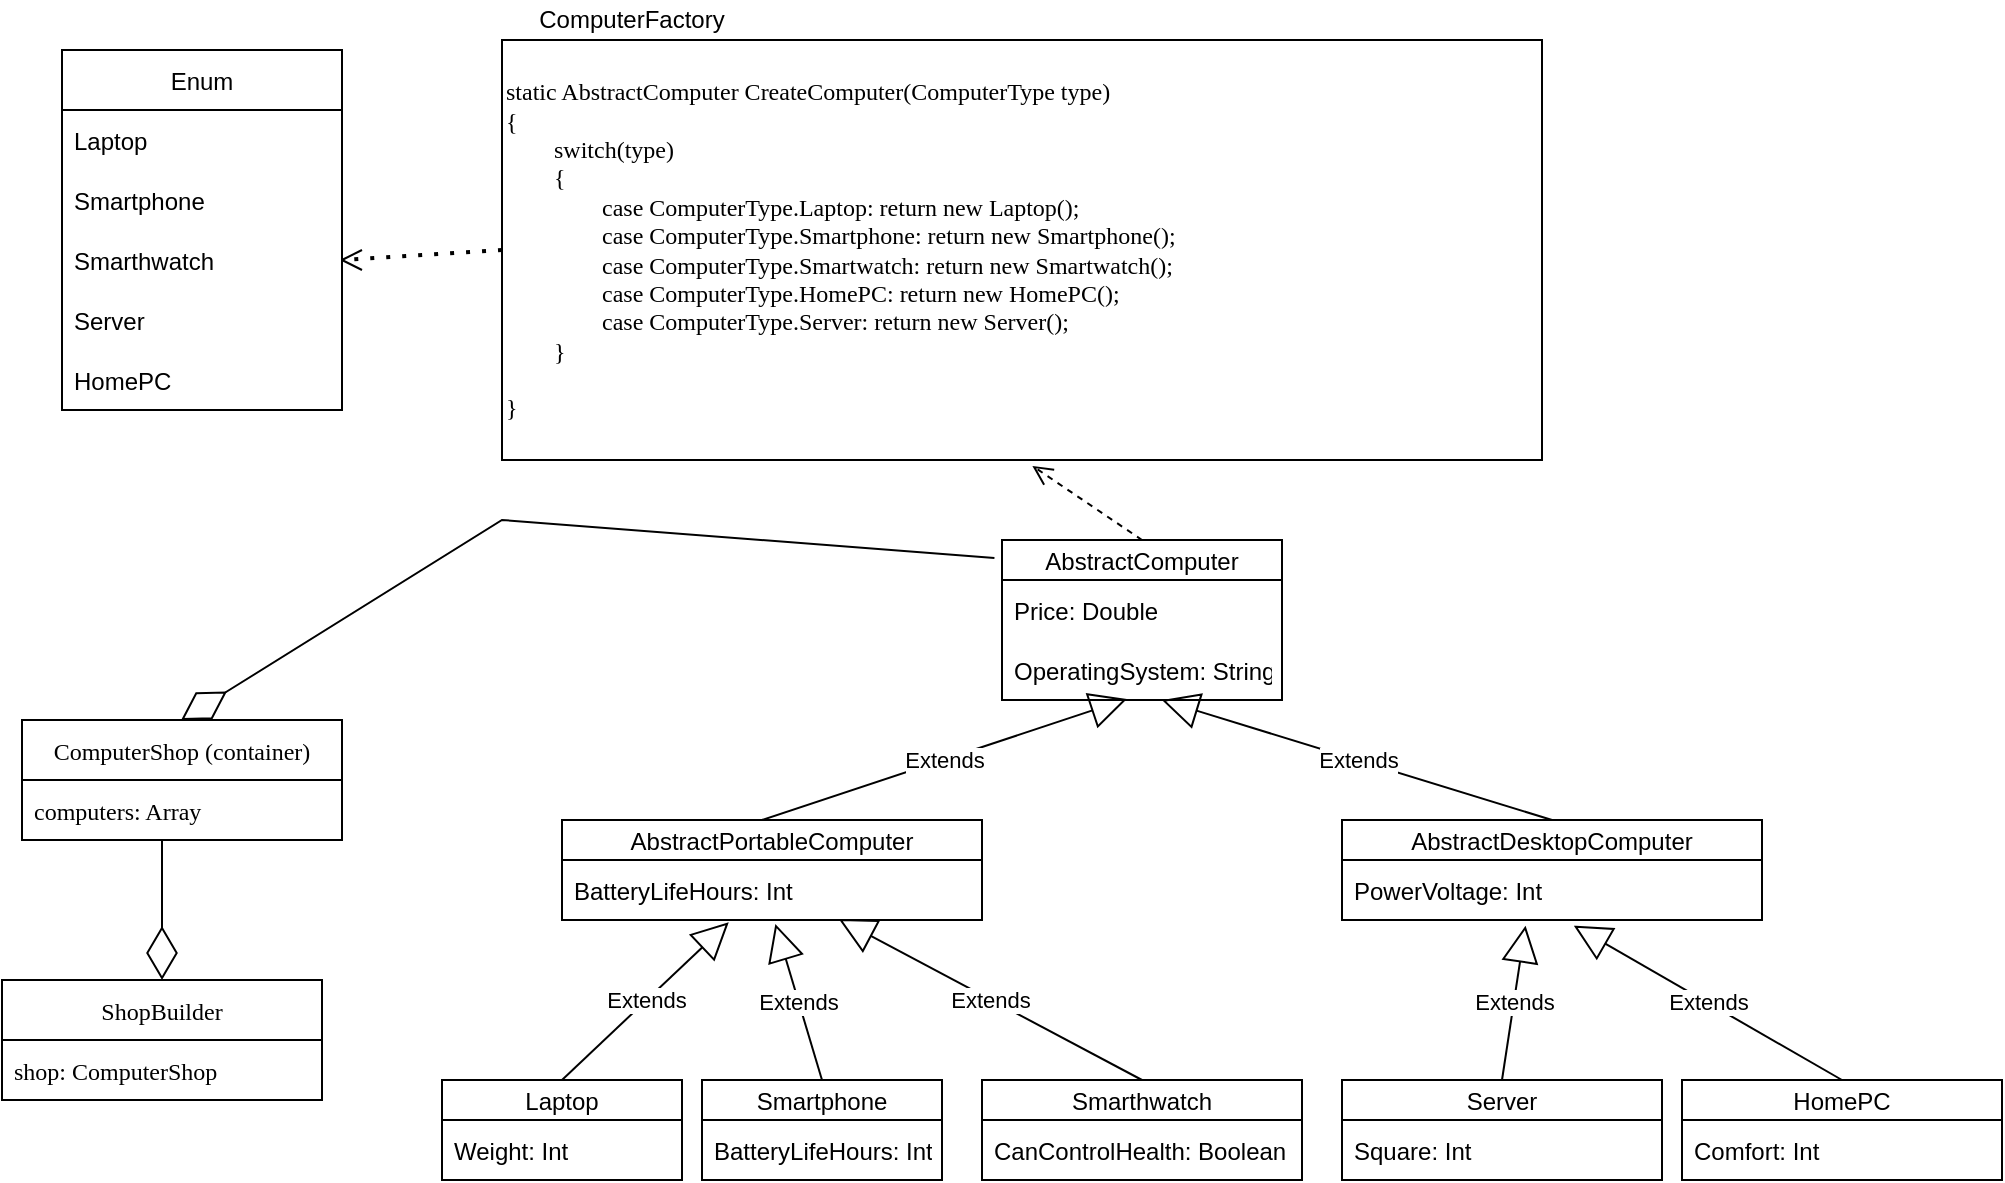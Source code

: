 <mxfile version="16.6.1" type="device"><diagram id="Qj5O9laxvKEq0ASkFgEU" name="Page-1"><mxGraphModel dx="1310" dy="561" grid="1" gridSize="10" guides="1" tooltips="1" connect="1" arrows="1" fold="1" page="1" pageScale="1" pageWidth="850" pageHeight="1100" math="0" shadow="0"><root><mxCell id="0"/><mxCell id="1" parent="0"/><mxCell id="Mh1VIfK_qYwwNh3eHRlK-7" value="AbstractComputer" style="swimlane;fontStyle=0;childLayout=stackLayout;horizontal=1;startSize=20;horizontalStack=0;resizeParent=1;resizeParentMax=0;resizeLast=0;collapsible=1;marginBottom=0;" vertex="1" parent="1"><mxGeometry x="600" y="270" width="140" height="80" as="geometry"/></mxCell><mxCell id="Mh1VIfK_qYwwNh3eHRlK-17" value="Price: Double" style="text;strokeColor=none;fillColor=none;align=left;verticalAlign=middle;spacingLeft=4;spacingRight=4;overflow=hidden;points=[[0,0.5],[1,0.5]];portConstraint=eastwest;rotatable=0;" vertex="1" parent="Mh1VIfK_qYwwNh3eHRlK-7"><mxGeometry y="20" width="140" height="30" as="geometry"/></mxCell><mxCell id="Mh1VIfK_qYwwNh3eHRlK-40" value="OperatingSystem: String" style="text;strokeColor=none;fillColor=none;align=left;verticalAlign=middle;spacingLeft=4;spacingRight=4;overflow=hidden;points=[[0,0.5],[1,0.5]];portConstraint=eastwest;rotatable=0;" vertex="1" parent="Mh1VIfK_qYwwNh3eHRlK-7"><mxGeometry y="50" width="140" height="30" as="geometry"/></mxCell><mxCell id="Mh1VIfK_qYwwNh3eHRlK-11" value="AbstractPortableComputer" style="swimlane;fontStyle=0;childLayout=stackLayout;horizontal=1;startSize=20;horizontalStack=0;resizeParent=1;resizeParentMax=0;resizeLast=0;collapsible=1;marginBottom=0;" vertex="1" parent="1"><mxGeometry x="380" y="410" width="210" height="50" as="geometry"/></mxCell><mxCell id="Mh1VIfK_qYwwNh3eHRlK-26" value="BatteryLifeHours: Int" style="text;strokeColor=none;fillColor=none;align=left;verticalAlign=middle;spacingLeft=4;spacingRight=4;overflow=hidden;points=[[0,0.5],[1,0.5]];portConstraint=eastwest;rotatable=0;" vertex="1" parent="Mh1VIfK_qYwwNh3eHRlK-11"><mxGeometry y="20" width="210" height="30" as="geometry"/></mxCell><mxCell id="Mh1VIfK_qYwwNh3eHRlK-13" value="AbstractDesktopComputer" style="swimlane;fontStyle=0;childLayout=stackLayout;horizontal=1;startSize=20;horizontalStack=0;resizeParent=1;resizeParentMax=0;resizeLast=0;collapsible=1;marginBottom=0;" vertex="1" parent="1"><mxGeometry x="770" y="410" width="210" height="50" as="geometry"/></mxCell><mxCell id="Mh1VIfK_qYwwNh3eHRlK-27" value="PowerVoltage: Int" style="text;strokeColor=none;fillColor=none;align=left;verticalAlign=middle;spacingLeft=4;spacingRight=4;overflow=hidden;points=[[0,0.5],[1,0.5]];portConstraint=eastwest;rotatable=0;" vertex="1" parent="Mh1VIfK_qYwwNh3eHRlK-13"><mxGeometry y="20" width="210" height="30" as="geometry"/></mxCell><mxCell id="Mh1VIfK_qYwwNh3eHRlK-15" value="Laptop" style="swimlane;fontStyle=0;childLayout=stackLayout;horizontal=1;startSize=20;horizontalStack=0;resizeParent=1;resizeParentMax=0;resizeLast=0;collapsible=1;marginBottom=0;" vertex="1" parent="1"><mxGeometry x="320" y="540" width="120" height="50" as="geometry"/></mxCell><mxCell id="Mh1VIfK_qYwwNh3eHRlK-35" value="Weight: Int" style="text;strokeColor=none;fillColor=none;align=left;verticalAlign=middle;spacingLeft=4;spacingRight=4;overflow=hidden;points=[[0,0.5],[1,0.5]];portConstraint=eastwest;rotatable=0;" vertex="1" parent="Mh1VIfK_qYwwNh3eHRlK-15"><mxGeometry y="20" width="120" height="30" as="geometry"/></mxCell><mxCell id="Mh1VIfK_qYwwNh3eHRlK-20" value="Smartphone" style="swimlane;fontStyle=0;childLayout=stackLayout;horizontal=1;startSize=20;horizontalStack=0;resizeParent=1;resizeParentMax=0;resizeLast=0;collapsible=1;marginBottom=0;" vertex="1" parent="1"><mxGeometry x="450" y="540" width="120" height="50" as="geometry"/></mxCell><mxCell id="Mh1VIfK_qYwwNh3eHRlK-38" value="BatteryLifeHours: Int" style="text;strokeColor=none;fillColor=none;align=left;verticalAlign=middle;spacingLeft=4;spacingRight=4;overflow=hidden;points=[[0,0.5],[1,0.5]];portConstraint=eastwest;rotatable=0;" vertex="1" parent="Mh1VIfK_qYwwNh3eHRlK-20"><mxGeometry y="20" width="120" height="30" as="geometry"/></mxCell><mxCell id="Mh1VIfK_qYwwNh3eHRlK-21" value="Smarthwatch" style="swimlane;fontStyle=0;childLayout=stackLayout;horizontal=1;startSize=20;horizontalStack=0;resizeParent=1;resizeParentMax=0;resizeLast=0;collapsible=1;marginBottom=0;" vertex="1" parent="1"><mxGeometry x="590" y="540" width="160" height="50" as="geometry"/></mxCell><mxCell id="Mh1VIfK_qYwwNh3eHRlK-39" value="CanControlHealth: Boolean" style="text;strokeColor=none;fillColor=none;align=left;verticalAlign=middle;spacingLeft=4;spacingRight=4;overflow=hidden;points=[[0,0.5],[1,0.5]];portConstraint=eastwest;rotatable=0;" vertex="1" parent="Mh1VIfK_qYwwNh3eHRlK-21"><mxGeometry y="20" width="160" height="30" as="geometry"/></mxCell><mxCell id="Mh1VIfK_qYwwNh3eHRlK-41" value="Server" style="swimlane;fontStyle=0;childLayout=stackLayout;horizontal=1;startSize=20;horizontalStack=0;resizeParent=1;resizeParentMax=0;resizeLast=0;collapsible=1;marginBottom=0;" vertex="1" parent="1"><mxGeometry x="770" y="540" width="160" height="50" as="geometry"/></mxCell><mxCell id="Mh1VIfK_qYwwNh3eHRlK-42" value="Square: Int" style="text;strokeColor=none;fillColor=none;align=left;verticalAlign=middle;spacingLeft=4;spacingRight=4;overflow=hidden;points=[[0,0.5],[1,0.5]];portConstraint=eastwest;rotatable=0;" vertex="1" parent="Mh1VIfK_qYwwNh3eHRlK-41"><mxGeometry y="20" width="160" height="30" as="geometry"/></mxCell><mxCell id="Mh1VIfK_qYwwNh3eHRlK-44" value="HomePC" style="swimlane;fontStyle=0;childLayout=stackLayout;horizontal=1;startSize=20;horizontalStack=0;resizeParent=1;resizeParentMax=0;resizeLast=0;collapsible=1;marginBottom=0;" vertex="1" parent="1"><mxGeometry x="940" y="540" width="160" height="50" as="geometry"/></mxCell><mxCell id="Mh1VIfK_qYwwNh3eHRlK-45" value="Comfort: Int" style="text;strokeColor=none;fillColor=none;align=left;verticalAlign=middle;spacingLeft=4;spacingRight=4;overflow=hidden;points=[[0,0.5],[1,0.5]];portConstraint=eastwest;rotatable=0;" vertex="1" parent="Mh1VIfK_qYwwNh3eHRlK-44"><mxGeometry y="20" width="160" height="30" as="geometry"/></mxCell><mxCell id="Mh1VIfK_qYwwNh3eHRlK-49" value="Enum" style="swimlane;fontStyle=0;childLayout=stackLayout;horizontal=1;startSize=30;horizontalStack=0;resizeParent=1;resizeParentMax=0;resizeLast=0;collapsible=1;marginBottom=0;" vertex="1" parent="1"><mxGeometry x="130" y="25" width="140" height="180" as="geometry"/></mxCell><mxCell id="Mh1VIfK_qYwwNh3eHRlK-50" value="Laptop" style="text;strokeColor=none;fillColor=none;align=left;verticalAlign=middle;spacingLeft=4;spacingRight=4;overflow=hidden;points=[[0,0.5],[1,0.5]];portConstraint=eastwest;rotatable=0;" vertex="1" parent="Mh1VIfK_qYwwNh3eHRlK-49"><mxGeometry y="30" width="140" height="30" as="geometry"/></mxCell><mxCell id="Mh1VIfK_qYwwNh3eHRlK-51" value="Smartphone" style="text;strokeColor=none;fillColor=none;align=left;verticalAlign=middle;spacingLeft=4;spacingRight=4;overflow=hidden;points=[[0,0.5],[1,0.5]];portConstraint=eastwest;rotatable=0;" vertex="1" parent="Mh1VIfK_qYwwNh3eHRlK-49"><mxGeometry y="60" width="140" height="30" as="geometry"/></mxCell><mxCell id="Mh1VIfK_qYwwNh3eHRlK-52" value="Smarthwatch" style="text;strokeColor=none;fillColor=none;align=left;verticalAlign=middle;spacingLeft=4;spacingRight=4;overflow=hidden;points=[[0,0.5],[1,0.5]];portConstraint=eastwest;rotatable=0;" vertex="1" parent="Mh1VIfK_qYwwNh3eHRlK-49"><mxGeometry y="90" width="140" height="30" as="geometry"/></mxCell><mxCell id="Mh1VIfK_qYwwNh3eHRlK-60" value="Server" style="text;strokeColor=none;fillColor=none;align=left;verticalAlign=middle;spacingLeft=4;spacingRight=4;overflow=hidden;points=[[0,0.5],[1,0.5]];portConstraint=eastwest;rotatable=0;" vertex="1" parent="Mh1VIfK_qYwwNh3eHRlK-49"><mxGeometry y="120" width="140" height="30" as="geometry"/></mxCell><mxCell id="Mh1VIfK_qYwwNh3eHRlK-61" value="HomePC" style="text;strokeColor=none;fillColor=none;align=left;verticalAlign=middle;spacingLeft=4;spacingRight=4;overflow=hidden;points=[[0,0.5],[1,0.5]];portConstraint=eastwest;rotatable=0;" vertex="1" parent="Mh1VIfK_qYwwNh3eHRlK-49"><mxGeometry y="150" width="140" height="30" as="geometry"/></mxCell><mxCell id="Mh1VIfK_qYwwNh3eHRlK-53" value="Extends" style="endArrow=block;endSize=16;endFill=0;html=1;rounded=0;entryX=0.397;entryY=1.039;entryDx=0;entryDy=0;entryPerimeter=0;exitX=0.5;exitY=0;exitDx=0;exitDy=0;" edge="1" parent="1" source="Mh1VIfK_qYwwNh3eHRlK-15" target="Mh1VIfK_qYwwNh3eHRlK-26"><mxGeometry width="160" relative="1" as="geometry"><mxPoint x="350" y="490" as="sourcePoint"/><mxPoint x="510" y="490" as="targetPoint"/></mxGeometry></mxCell><mxCell id="Mh1VIfK_qYwwNh3eHRlK-54" value="Extends" style="endArrow=block;endSize=16;endFill=0;html=1;rounded=0;entryX=0.508;entryY=1.067;entryDx=0;entryDy=0;entryPerimeter=0;exitX=0.5;exitY=0;exitDx=0;exitDy=0;" edge="1" parent="1" source="Mh1VIfK_qYwwNh3eHRlK-20" target="Mh1VIfK_qYwwNh3eHRlK-26"><mxGeometry width="160" relative="1" as="geometry"><mxPoint x="390" y="550" as="sourcePoint"/><mxPoint x="473.37" y="471.17" as="targetPoint"/></mxGeometry></mxCell><mxCell id="Mh1VIfK_qYwwNh3eHRlK-55" value="Extends" style="endArrow=block;endSize=16;endFill=0;html=1;rounded=0;entryX=0.659;entryY=0.983;entryDx=0;entryDy=0;entryPerimeter=0;exitX=0.5;exitY=0;exitDx=0;exitDy=0;" edge="1" parent="1" source="Mh1VIfK_qYwwNh3eHRlK-21" target="Mh1VIfK_qYwwNh3eHRlK-26"><mxGeometry width="160" relative="1" as="geometry"><mxPoint x="520" y="550" as="sourcePoint"/><mxPoint x="496.68" y="472.01" as="targetPoint"/></mxGeometry></mxCell><mxCell id="Mh1VIfK_qYwwNh3eHRlK-56" value="Extends" style="endArrow=block;endSize=16;endFill=0;html=1;rounded=0;entryX=0.446;entryY=0.983;entryDx=0;entryDy=0;entryPerimeter=0;exitX=0.476;exitY=0;exitDx=0;exitDy=0;exitPerimeter=0;" edge="1" parent="1" source="Mh1VIfK_qYwwNh3eHRlK-11" target="Mh1VIfK_qYwwNh3eHRlK-40"><mxGeometry width="160" relative="1" as="geometry"><mxPoint x="390" y="550" as="sourcePoint"/><mxPoint x="473.37" y="471.17" as="targetPoint"/></mxGeometry></mxCell><mxCell id="Mh1VIfK_qYwwNh3eHRlK-57" value="Extends" style="endArrow=block;endSize=16;endFill=0;html=1;rounded=0;entryX=0.571;entryY=1;entryDx=0;entryDy=0;entryPerimeter=0;exitX=0.5;exitY=0;exitDx=0;exitDy=0;" edge="1" parent="1" source="Mh1VIfK_qYwwNh3eHRlK-13" target="Mh1VIfK_qYwwNh3eHRlK-40"><mxGeometry width="160" relative="1" as="geometry"><mxPoint x="489.96" y="420" as="sourcePoint"/><mxPoint x="672.44" y="359.49" as="targetPoint"/></mxGeometry></mxCell><mxCell id="Mh1VIfK_qYwwNh3eHRlK-58" value="Extends" style="endArrow=block;endSize=16;endFill=0;html=1;rounded=0;exitX=0.5;exitY=0;exitDx=0;exitDy=0;entryX=0.437;entryY=1.094;entryDx=0;entryDy=0;entryPerimeter=0;" edge="1" parent="1" source="Mh1VIfK_qYwwNh3eHRlK-41" target="Mh1VIfK_qYwwNh3eHRlK-27"><mxGeometry width="160" relative="1" as="geometry"><mxPoint x="489.96" y="420" as="sourcePoint"/><mxPoint x="830" y="510" as="targetPoint"/></mxGeometry></mxCell><mxCell id="Mh1VIfK_qYwwNh3eHRlK-59" value="Extends" style="endArrow=block;endSize=16;endFill=0;html=1;rounded=0;exitX=0.5;exitY=0;exitDx=0;exitDy=0;entryX=0.552;entryY=1.094;entryDx=0;entryDy=0;entryPerimeter=0;" edge="1" parent="1" source="Mh1VIfK_qYwwNh3eHRlK-44" target="Mh1VIfK_qYwwNh3eHRlK-27"><mxGeometry width="160" relative="1" as="geometry"><mxPoint x="860" y="550" as="sourcePoint"/><mxPoint x="871.77" y="472.82" as="targetPoint"/></mxGeometry></mxCell><mxCell id="Mh1VIfK_qYwwNh3eHRlK-64" value="&lt;div&gt;static AbstractComputer CreateComputer(ComputerType type)&lt;/div&gt;&lt;div&gt;{&lt;/div&gt;&lt;div&gt;&lt;span&gt;&#9;&lt;/span&gt;&lt;span style=&quot;white-space: pre&quot;&gt;&#9;&lt;/span&gt;switch(type)&lt;/div&gt;&lt;div&gt;&lt;span&gt;&#9;&lt;/span&gt;&lt;span style=&quot;white-space: pre&quot;&gt;&#9;&lt;/span&gt;{&lt;/div&gt;&lt;div&gt;&lt;span&gt;&#9;&lt;span&gt;&#9;&lt;/span&gt;&lt;span style=&quot;white-space: pre&quot;&gt;&#9;&lt;/span&gt;&lt;span style=&quot;white-space: pre&quot;&gt;&#9;&lt;/span&gt;case ComputerType.Laptop:&lt;/span&gt; return new Laptop();&lt;/div&gt;&lt;div&gt;&lt;span&gt;&#9;&lt;span&gt;&#9;&lt;/span&gt;&lt;/span&gt;&lt;span&gt;&lt;span&gt;&lt;/span&gt;&lt;span style=&quot;white-space: pre&quot;&gt;&#9;&lt;/span&gt;&lt;span style=&quot;white-space: pre&quot;&gt;&#9;&lt;/span&gt;case ComputerType.Smartphone:&lt;/span&gt; return new &lt;span&gt;Smartphone&lt;/span&gt;();&lt;br&gt;&lt;span&gt;&lt;span&gt;&lt;/span&gt;&lt;span style=&quot;white-space: pre&quot;&gt;&#9;&lt;/span&gt;&lt;span style=&quot;white-space: pre&quot;&gt;&#9;&lt;/span&gt;case ComputerType.Smartwatch:&lt;/span&gt; return new &lt;span&gt;Smartwatch&lt;/span&gt;();&lt;br&gt;&lt;span&gt;&lt;span&gt;&lt;/span&gt;&lt;span style=&quot;white-space: pre&quot;&gt;&#9;&lt;span style=&quot;white-space: pre&quot;&gt;&#9;&lt;/span&gt;&lt;/span&gt;case ComputerType.HomePC:&lt;/span&gt; return new HomePC();&lt;br&gt;&lt;span&gt;&lt;span&gt;&lt;/span&gt;&lt;span style=&quot;white-space: pre&quot;&gt;&#9;&lt;/span&gt;&lt;span style=&quot;white-space: pre&quot;&gt;&#9;&lt;/span&gt;case ComputerType.Server:&lt;/span&gt; return new Server();&lt;br&gt;&lt;span&gt;&#9;&lt;/span&gt;&lt;span style=&quot;white-space: pre&quot;&gt;&#9;&lt;/span&gt;}&lt;br&gt;&lt;/div&gt;&lt;div&gt;&lt;br&gt;&lt;/div&gt;&lt;div&gt;}&lt;br&gt;&lt;/div&gt;" style="rounded=0;whiteSpace=wrap;html=1;align=left;fontFamily=Georgia;" vertex="1" parent="1"><mxGeometry x="350" y="20" width="520" height="210" as="geometry"/></mxCell><mxCell id="Mh1VIfK_qYwwNh3eHRlK-65" value="ComputerFactory" style="text;html=1;strokeColor=none;fillColor=none;align=center;verticalAlign=middle;whiteSpace=wrap;rounded=0;" vertex="1" parent="1"><mxGeometry x="350" width="130" height="20" as="geometry"/></mxCell><mxCell id="Mh1VIfK_qYwwNh3eHRlK-71" value="ComputerShop (container)" style="swimlane;fontStyle=0;childLayout=stackLayout;horizontal=1;startSize=30;horizontalStack=0;resizeParent=1;resizeParentMax=0;resizeLast=0;collapsible=1;marginBottom=0;fontFamily=Georgia;" vertex="1" parent="1"><mxGeometry x="110" y="360" width="160" height="60" as="geometry"/></mxCell><mxCell id="Mh1VIfK_qYwwNh3eHRlK-72" value="computers: Array" style="text;strokeColor=none;fillColor=none;align=left;verticalAlign=middle;spacingLeft=4;spacingRight=4;overflow=hidden;points=[[0,0.5],[1,0.5]];portConstraint=eastwest;rotatable=0;fontFamily=Georgia;" vertex="1" parent="Mh1VIfK_qYwwNh3eHRlK-71"><mxGeometry y="30" width="160" height="30" as="geometry"/></mxCell><mxCell id="Mh1VIfK_qYwwNh3eHRlK-75" value="ShopBuilder" style="swimlane;fontStyle=0;childLayout=stackLayout;horizontal=1;startSize=30;horizontalStack=0;resizeParent=1;resizeParentMax=0;resizeLast=0;collapsible=1;marginBottom=0;fontFamily=Georgia;" vertex="1" parent="1"><mxGeometry x="100" y="490" width="160" height="60" as="geometry"/></mxCell><mxCell id="Mh1VIfK_qYwwNh3eHRlK-76" value="shop: ComputerShop" style="text;strokeColor=none;fillColor=none;align=left;verticalAlign=middle;spacingLeft=4;spacingRight=4;overflow=hidden;points=[[0,0.5],[1,0.5]];portConstraint=eastwest;rotatable=0;fontFamily=Georgia;" vertex="1" parent="Mh1VIfK_qYwwNh3eHRlK-75"><mxGeometry y="30" width="160" height="30" as="geometry"/></mxCell><mxCell id="Mh1VIfK_qYwwNh3eHRlK-78" value="" style="endArrow=none;dashed=1;html=1;dashPattern=1 3;strokeWidth=2;rounded=0;fontFamily=Georgia;entryX=1;entryY=0.5;entryDx=0;entryDy=0;exitX=0;exitY=0.5;exitDx=0;exitDy=0;" edge="1" parent="1" source="Mh1VIfK_qYwwNh3eHRlK-64" target="Mh1VIfK_qYwwNh3eHRlK-52"><mxGeometry width="50" height="50" relative="1" as="geometry"><mxPoint x="520" y="165" as="sourcePoint"/><mxPoint x="570" y="115" as="targetPoint"/></mxGeometry></mxCell><mxCell id="Mh1VIfK_qYwwNh3eHRlK-79" value="" style="endArrow=none;html=1;rounded=0;fontFamily=Georgia;entryX=1;entryY=0.5;entryDx=0;entryDy=0;" edge="1" parent="1" target="Mh1VIfK_qYwwNh3eHRlK-52"><mxGeometry width="50" height="50" relative="1" as="geometry"><mxPoint x="280" y="125" as="sourcePoint"/><mxPoint x="390" y="95" as="targetPoint"/></mxGeometry></mxCell><mxCell id="Mh1VIfK_qYwwNh3eHRlK-80" value="" style="endArrow=none;html=1;rounded=0;fontFamily=Georgia;entryX=1;entryY=0.5;entryDx=0;entryDy=0;" edge="1" parent="1" target="Mh1VIfK_qYwwNh3eHRlK-52"><mxGeometry width="50" height="50" relative="1" as="geometry"><mxPoint x="280" y="135" as="sourcePoint"/><mxPoint x="280" y="140.0" as="targetPoint"/></mxGeometry></mxCell><mxCell id="Mh1VIfK_qYwwNh3eHRlK-83" value="" style="endArrow=diamondThin;endFill=0;endSize=24;html=1;rounded=0;fontFamily=Georgia;" edge="1" parent="1" target="Mh1VIfK_qYwwNh3eHRlK-75"><mxGeometry width="160" relative="1" as="geometry"><mxPoint x="180" y="420" as="sourcePoint"/><mxPoint x="340" y="420" as="targetPoint"/></mxGeometry></mxCell><mxCell id="Mh1VIfK_qYwwNh3eHRlK-89" value="" style="html=1;verticalAlign=bottom;endArrow=open;dashed=1;endSize=8;rounded=0;fontFamily=Georgia;entryX=0.51;entryY=1.014;entryDx=0;entryDy=0;entryPerimeter=0;exitX=0.5;exitY=0;exitDx=0;exitDy=0;" edge="1" parent="1" source="Mh1VIfK_qYwwNh3eHRlK-7" target="Mh1VIfK_qYwwNh3eHRlK-64"><mxGeometry relative="1" as="geometry"><mxPoint x="720" y="260" as="sourcePoint"/><mxPoint x="560" y="250" as="targetPoint"/></mxGeometry></mxCell><mxCell id="Mh1VIfK_qYwwNh3eHRlK-90" value="" style="endArrow=diamondThin;endFill=0;endSize=24;html=1;rounded=0;fontFamily=Georgia;exitX=-0.027;exitY=0.112;exitDx=0;exitDy=0;exitPerimeter=0;" edge="1" parent="1" source="Mh1VIfK_qYwwNh3eHRlK-7"><mxGeometry width="160" relative="1" as="geometry"><mxPoint x="189.57" y="290" as="sourcePoint"/><mxPoint x="189.57" y="360" as="targetPoint"/><Array as="points"><mxPoint x="350" y="260"/></Array></mxGeometry></mxCell></root></mxGraphModel></diagram></mxfile>